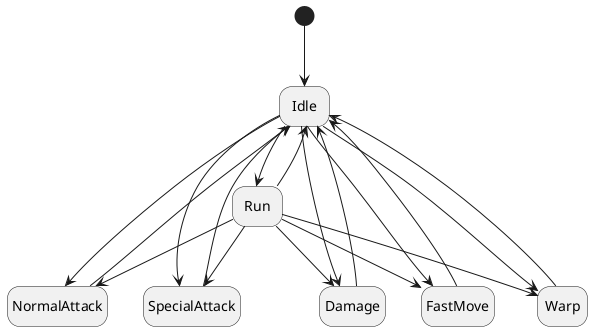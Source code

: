 @startuml StateMachine
hide empty description


[*] --> Idle

Idle --> Run
Run --> Idle

Idle --> NormalAttack
Run --> NormalAttack
NormalAttack --> Idle

Idle --> SpecialAttack
Run --> SpecialAttack
SpecialAttack --> Idle

Idle --> Damage
Run --> Damage
Damage --> Idle

Idle --> FastMove
Run --> FastMove
FastMove --> Idle

Idle --> Warp
Run --> Warp
Warp --> Idle

@enduml